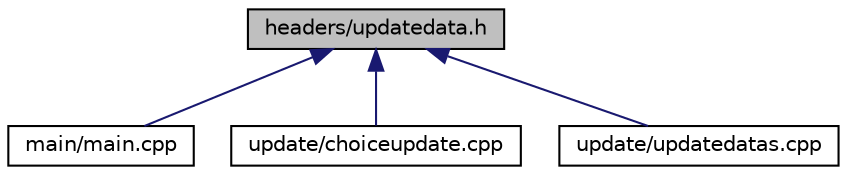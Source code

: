 digraph "headers/updatedata.h"
{
  edge [fontname="Helvetica",fontsize="10",labelfontname="Helvetica",labelfontsize="10"];
  node [fontname="Helvetica",fontsize="10",shape=record];
  Node1 [label="headers/updatedata.h",height=0.2,width=0.4,color="black", fillcolor="grey75", style="filled", fontcolor="black"];
  Node1 -> Node2 [dir="back",color="midnightblue",fontsize="10",style="solid",fontname="Helvetica"];
  Node2 [label="main/main.cpp",height=0.2,width=0.4,color="black", fillcolor="white", style="filled",URL="$main_8cpp.html",tooltip="Choices: 1.Read 2.Update 3.Simulate 4.Exit. "];
  Node1 -> Node3 [dir="back",color="midnightblue",fontsize="10",style="solid",fontname="Helvetica"];
  Node3 [label="update/choiceupdate.cpp",height=0.2,width=0.4,color="black", fillcolor="white", style="filled",URL="$choiceupdate_8cpp.html",tooltip="enables the user to choose what data he wants to update "];
  Node1 -> Node4 [dir="back",color="midnightblue",fontsize="10",style="solid",fontname="Helvetica"];
  Node4 [label="update/updatedatas.cpp",height=0.2,width=0.4,color="black", fillcolor="white", style="filled",URL="$updatedatas_8cpp.html",tooltip="modify type country variable AND excel file with new data "];
}
